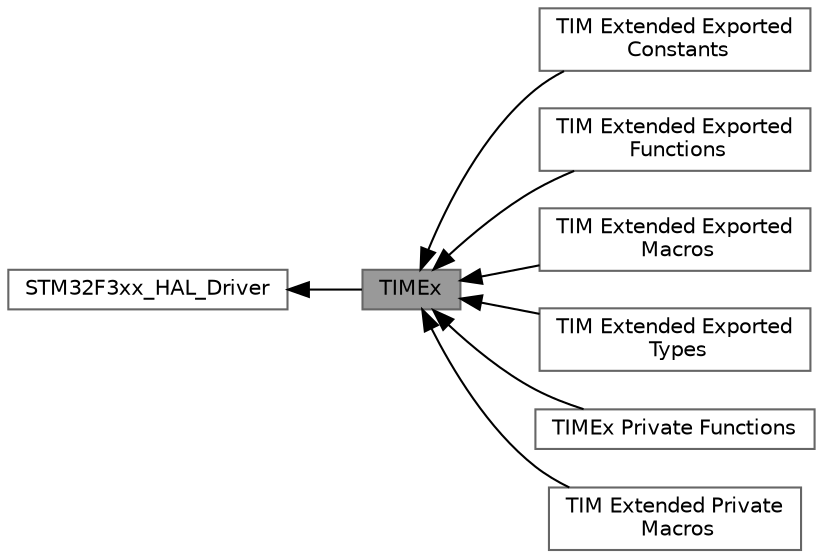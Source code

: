 digraph "TIMEx"
{
 // LATEX_PDF_SIZE
  bgcolor="transparent";
  edge [fontname=Helvetica,fontsize=10,labelfontname=Helvetica,labelfontsize=10];
  node [fontname=Helvetica,fontsize=10,shape=box,height=0.2,width=0.4];
  rankdir=LR;
  Node2 [id="Node000002",label="STM32F3xx_HAL_Driver",height=0.2,width=0.4,color="grey40", fillcolor="white", style="filled",URL="$group___s_t_m32_f3xx___h_a_l___driver.html",tooltip=" "];
  Node1 [id="Node000001",label="TIMEx",height=0.2,width=0.4,color="gray40", fillcolor="grey60", style="filled", fontcolor="black",tooltip="TIM Extended HAL module driver."];
  Node4 [id="Node000004",label="TIM Extended Exported\l Constants",height=0.2,width=0.4,color="grey40", fillcolor="white", style="filled",URL="$group___t_i_m_ex___exported___constants.html",tooltip=" "];
  Node7 [id="Node000007",label="TIM Extended Exported\l Functions",height=0.2,width=0.4,color="grey40", fillcolor="white", style="filled",URL="$group___t_i_m_ex___exported___functions.html",tooltip=" "];
  Node5 [id="Node000005",label="TIM Extended Exported\l Macros",height=0.2,width=0.4,color="grey40", fillcolor="white", style="filled",URL="$group___t_i_m_ex___exported___macros.html",tooltip=" "];
  Node3 [id="Node000003",label="TIM Extended Exported\l Types",height=0.2,width=0.4,color="grey40", fillcolor="white", style="filled",URL="$group___t_i_m_ex___exported___types.html",tooltip=" "];
  Node8 [id="Node000008",label="TIMEx Private Functions",height=0.2,width=0.4,color="grey40", fillcolor="white", style="filled",URL="$group___t_i_m_ex___private___functions.html",tooltip=" "];
  Node6 [id="Node000006",label="TIM Extended Private\l Macros",height=0.2,width=0.4,color="grey40", fillcolor="white", style="filled",URL="$group___t_i_m_ex___private___macros.html",tooltip=" "];
  Node2->Node1 [shape=plaintext, dir="back", style="solid"];
  Node1->Node3 [shape=plaintext, dir="back", style="solid"];
  Node1->Node4 [shape=plaintext, dir="back", style="solid"];
  Node1->Node5 [shape=plaintext, dir="back", style="solid"];
  Node1->Node6 [shape=plaintext, dir="back", style="solid"];
  Node1->Node7 [shape=plaintext, dir="back", style="solid"];
  Node1->Node8 [shape=plaintext, dir="back", style="solid"];
}
